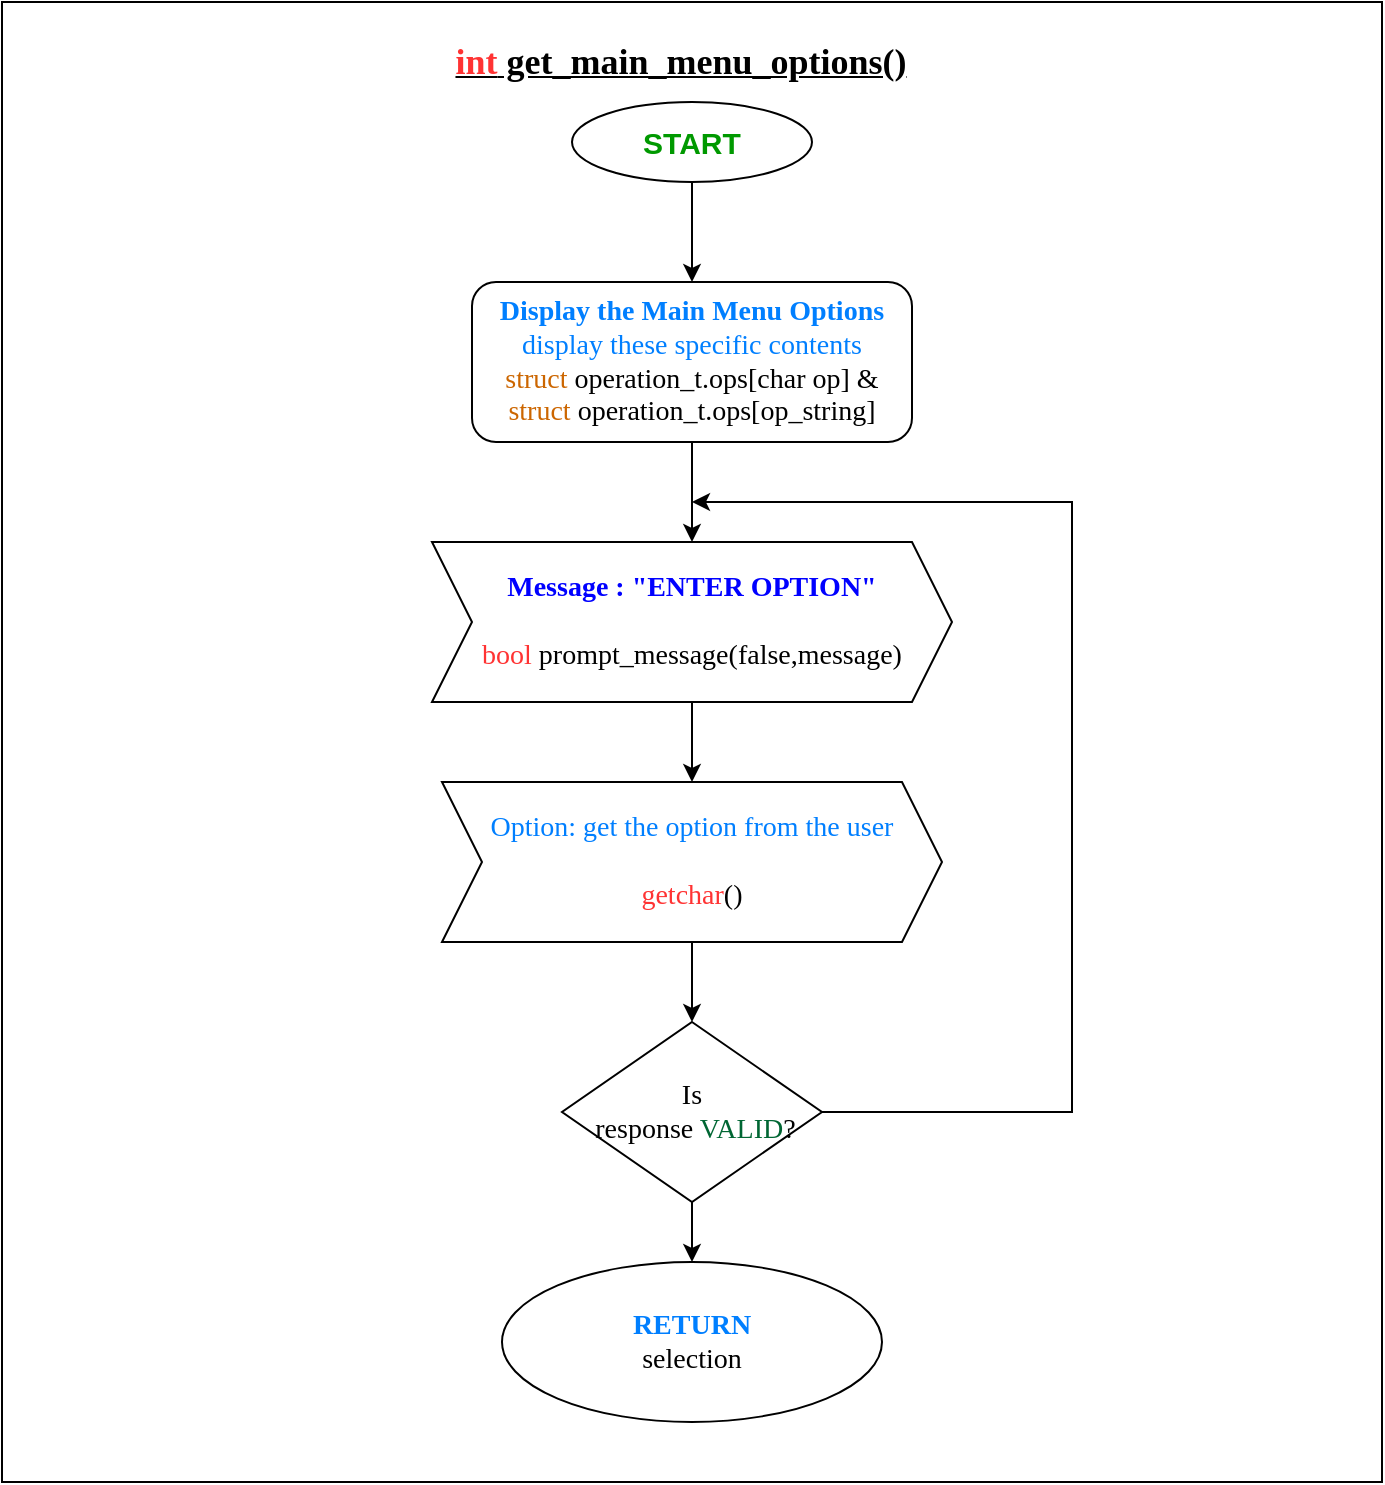 <mxfile version="13.8.1" type="github" pages="2">
  <diagram id="-3yE_oQgP8SEoG4yNwQ4" name="Page-1">
    <mxGraphModel dx="1422" dy="745" grid="1" gridSize="10" guides="1" tooltips="1" connect="1" arrows="1" fold="1" page="1" pageScale="1" pageWidth="827" pageHeight="1169" math="0" shadow="0">
      <root>
        <mxCell id="0" />
        <mxCell id="1" parent="0" />
        <mxCell id="7udFH5Te9YRPJ404BhfZ-31" value="" style="rounded=0;whiteSpace=wrap;html=1;" vertex="1" parent="1">
          <mxGeometry x="55" y="30" width="690" height="740" as="geometry" />
        </mxCell>
        <mxCell id="7udFH5Te9YRPJ404BhfZ-5" style="edgeStyle=orthogonalEdgeStyle;rounded=0;orthogonalLoop=1;jettySize=auto;html=1;exitX=0.5;exitY=1;exitDx=0;exitDy=0;entryX=0.5;entryY=0;entryDx=0;entryDy=0;" edge="1" parent="1" source="7udFH5Te9YRPJ404BhfZ-1">
          <mxGeometry relative="1" as="geometry">
            <mxPoint x="400" y="170" as="targetPoint" />
          </mxGeometry>
        </mxCell>
        <mxCell id="7udFH5Te9YRPJ404BhfZ-1" value="&lt;b&gt;&lt;font color=&quot;#009900&quot; style=&quot;font-size: 15px&quot;&gt;START&lt;/font&gt;&lt;/b&gt;" style="ellipse;whiteSpace=wrap;html=1;" vertex="1" parent="1">
          <mxGeometry x="340" y="80" width="120" height="40" as="geometry" />
        </mxCell>
        <mxCell id="7udFH5Te9YRPJ404BhfZ-11" style="edgeStyle=orthogonalEdgeStyle;rounded=0;orthogonalLoop=1;jettySize=auto;html=1;exitX=0.5;exitY=1;exitDx=0;exitDy=0;" edge="1" parent="1" source="7udFH5Te9YRPJ404BhfZ-6" target="7udFH5Te9YRPJ404BhfZ-10">
          <mxGeometry relative="1" as="geometry" />
        </mxCell>
        <mxCell id="7udFH5Te9YRPJ404BhfZ-6" value="&lt;font face=&quot;Times New Roman&quot; style=&quot;font-size: 14px&quot;&gt;&lt;b&gt;&lt;font color=&quot;#0000ff&quot; style=&quot;font-size: 14px&quot;&gt;Message : &quot;ENTER OPTION&quot;&lt;/font&gt;&lt;br&gt;&lt;/b&gt;&lt;br&gt;&lt;font color=&quot;#ff3333&quot; style=&quot;font-size: 14px&quot;&gt;bool&lt;/font&gt; prompt_message(false,message)&lt;/font&gt;" style="shape=step;perimeter=stepPerimeter;whiteSpace=wrap;html=1;fixedSize=1;" vertex="1" parent="1">
          <mxGeometry x="270" y="300" width="260" height="80" as="geometry" />
        </mxCell>
        <mxCell id="7udFH5Te9YRPJ404BhfZ-8" style="edgeStyle=orthogonalEdgeStyle;rounded=0;orthogonalLoop=1;jettySize=auto;html=1;exitX=0.5;exitY=1;exitDx=0;exitDy=0;entryX=0.5;entryY=0;entryDx=0;entryDy=0;" edge="1" parent="1" source="7udFH5Te9YRPJ404BhfZ-7" target="7udFH5Te9YRPJ404BhfZ-6">
          <mxGeometry relative="1" as="geometry" />
        </mxCell>
        <mxCell id="7udFH5Te9YRPJ404BhfZ-7" value="&lt;font face=&quot;Times New Roman&quot; style=&quot;font-size: 14px&quot;&gt;&lt;font color=&quot;#007fff&quot; style=&quot;font-size: 14px&quot;&gt;&lt;b&gt;Display&amp;nbsp;the Main Menu Options&lt;br&gt;&lt;/b&gt;display these specific contents&lt;br&gt;&lt;/font&gt;&lt;font color=&quot;#cc6600&quot; style=&quot;font-size: 14px&quot;&gt;struct&lt;/font&gt;&lt;span&gt;&amp;nbsp;operation_t.ops[char op] &amp;amp;&lt;/span&gt;&lt;br&gt;&lt;font color=&quot;#cc6600&quot; style=&quot;font-size: 14px&quot;&gt;struct&lt;/font&gt;&lt;span&gt;&amp;nbsp;operation_t.ops[op_string]&lt;/span&gt;&lt;/font&gt;" style="rounded=1;whiteSpace=wrap;html=1;" vertex="1" parent="1">
          <mxGeometry x="290" y="170" width="220" height="80" as="geometry" />
        </mxCell>
        <mxCell id="7udFH5Te9YRPJ404BhfZ-13" style="edgeStyle=orthogonalEdgeStyle;rounded=0;orthogonalLoop=1;jettySize=auto;html=1;exitX=1;exitY=0.5;exitDx=0;exitDy=0;" edge="1" parent="1" source="7udFH5Te9YRPJ404BhfZ-9">
          <mxGeometry relative="1" as="geometry">
            <mxPoint x="400" y="280" as="targetPoint" />
            <Array as="points">
              <mxPoint x="590" y="585" />
              <mxPoint x="590" y="280" />
            </Array>
          </mxGeometry>
        </mxCell>
        <mxCell id="7udFH5Te9YRPJ404BhfZ-15" style="edgeStyle=orthogonalEdgeStyle;rounded=0;orthogonalLoop=1;jettySize=auto;html=1;exitX=0.5;exitY=1;exitDx=0;exitDy=0;entryX=0.5;entryY=0;entryDx=0;entryDy=0;" edge="1" parent="1" source="7udFH5Te9YRPJ404BhfZ-9">
          <mxGeometry relative="1" as="geometry">
            <mxPoint x="400" y="660" as="targetPoint" />
          </mxGeometry>
        </mxCell>
        <mxCell id="7udFH5Te9YRPJ404BhfZ-9" value="&lt;font face=&quot;Times New Roman&quot; style=&quot;font-size: 14px&quot;&gt;Is&lt;br&gt;&amp;nbsp;response &lt;font style=&quot;font-size: 14px&quot; color=&quot;#006633&quot;&gt;VALID&lt;/font&gt;?&lt;/font&gt;" style="rhombus;whiteSpace=wrap;html=1;" vertex="1" parent="1">
          <mxGeometry x="335" y="540" width="130" height="90" as="geometry" />
        </mxCell>
        <mxCell id="7udFH5Te9YRPJ404BhfZ-12" style="edgeStyle=orthogonalEdgeStyle;rounded=0;orthogonalLoop=1;jettySize=auto;html=1;exitX=0.5;exitY=1;exitDx=0;exitDy=0;" edge="1" parent="1" source="7udFH5Te9YRPJ404BhfZ-10" target="7udFH5Te9YRPJ404BhfZ-9">
          <mxGeometry relative="1" as="geometry" />
        </mxCell>
        <mxCell id="7udFH5Te9YRPJ404BhfZ-10" value="&lt;font style=&quot;font-size: 14px&quot; face=&quot;Times New Roman&quot;&gt;&lt;font color=&quot;#007fff&quot; style=&quot;font-size: 14px&quot;&gt;Option: get the option from the user&lt;br&gt;&lt;/font&gt;&lt;br&gt;&lt;font color=&quot;#ff3333&quot; style=&quot;font-size: 14px&quot;&gt;getchar&lt;/font&gt;()&lt;/font&gt;" style="shape=step;perimeter=stepPerimeter;whiteSpace=wrap;html=1;fixedSize=1;" vertex="1" parent="1">
          <mxGeometry x="275" y="420" width="250" height="80" as="geometry" />
        </mxCell>
        <mxCell id="7udFH5Te9YRPJ404BhfZ-30" value="&lt;font color=&quot;#007fff&quot; style=&quot;font-family: &amp;#34;times new roman&amp;#34; ; font-size: 14px&quot;&gt;&lt;b&gt;RETURN&lt;/b&gt;&lt;/font&gt;&lt;br style=&quot;font-family: &amp;#34;times new roman&amp;#34; ; font-size: 14px&quot;&gt;&lt;span style=&quot;font-family: &amp;#34;times new roman&amp;#34; ; font-size: 14px&quot;&gt;selection&lt;br&gt;&lt;/span&gt;" style="ellipse;whiteSpace=wrap;html=1;" vertex="1" parent="1">
          <mxGeometry x="305" y="660" width="190" height="80" as="geometry" />
        </mxCell>
        <mxCell id="7udFH5Te9YRPJ404BhfZ-32" value="&lt;font face=&quot;Times New Roman&quot; size=&quot;1&quot;&gt;&lt;b style=&quot;font-size: 18px&quot;&gt;&lt;u&gt;&lt;font color=&quot;#ff3333&quot;&gt;int&lt;/font&gt; get_main_menu_options()&lt;/u&gt;&lt;/b&gt;&lt;/font&gt;" style="text;html=1;resizable=0;autosize=1;align=center;verticalAlign=middle;points=[];fillColor=none;strokeColor=none;rounded=0;" vertex="1" parent="1">
          <mxGeometry x="274" y="50" width="240" height="20" as="geometry" />
        </mxCell>
      </root>
    </mxGraphModel>
  </diagram>
  <diagram id="ukSPvFK9bgcK1yAwJUYf" name="Page-2">
    <mxGraphModel dx="1422" dy="745" grid="1" gridSize="10" guides="1" tooltips="1" connect="1" arrows="1" fold="1" page="1" pageScale="1" pageWidth="827" pageHeight="1169" math="0" shadow="0">
      <root>
        <mxCell id="an3bbk0FtISB5r67lATR-0" />
        <mxCell id="an3bbk0FtISB5r67lATR-1" parent="an3bbk0FtISB5r67lATR-0" />
        <mxCell id="0aiHE1fEEMHJb-Q5R10j-0" value="&lt;font style=&quot;font-size: 18px&quot;&gt;&lt;b&gt;&lt;font color=&quot;#cc0000&quot;&gt;bool &lt;/font&gt;check_file()&lt;/b&gt;&lt;/font&gt;" style="text;html=1;resizable=0;autosize=1;align=center;verticalAlign=middle;points=[];fillColor=none;strokeColor=none;rounded=0;" vertex="1" parent="an3bbk0FtISB5r67lATR-1">
          <mxGeometry x="305" y="20" width="160" height="20" as="geometry" />
        </mxCell>
        <mxCell id="nLPLu2BwpXYCpV-2YTjY-0" value="&lt;b&gt;&lt;font color=&quot;#009900&quot; style=&quot;font-size: 15px&quot;&gt;START&lt;/font&gt;&lt;/b&gt;" style="ellipse;whiteSpace=wrap;html=1;" vertex="1" parent="an3bbk0FtISB5r67lATR-1">
          <mxGeometry x="320" y="80" width="120" height="40" as="geometry" />
        </mxCell>
      </root>
    </mxGraphModel>
  </diagram>
</mxfile>
